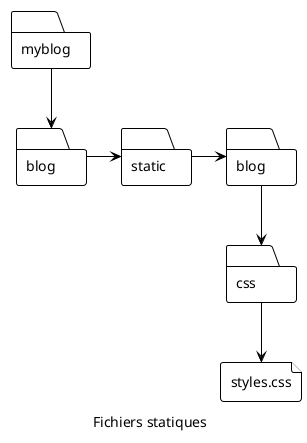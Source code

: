 @startuml
!theme plain
skinparam rectancle roundCorner 8
skinparam noteBackgroundColor LightGoldenRodYellow

folder myblog as B1
folder blog as BL1
folder static as ST
folder blog as BL2
folder css as C
file styles.css as STY

B1 -d-> BL1
BL1 -r-> ST
ST -r-> BL2
BL2 --> C
C --> STY

caption Fichiers statiques
@enduml
